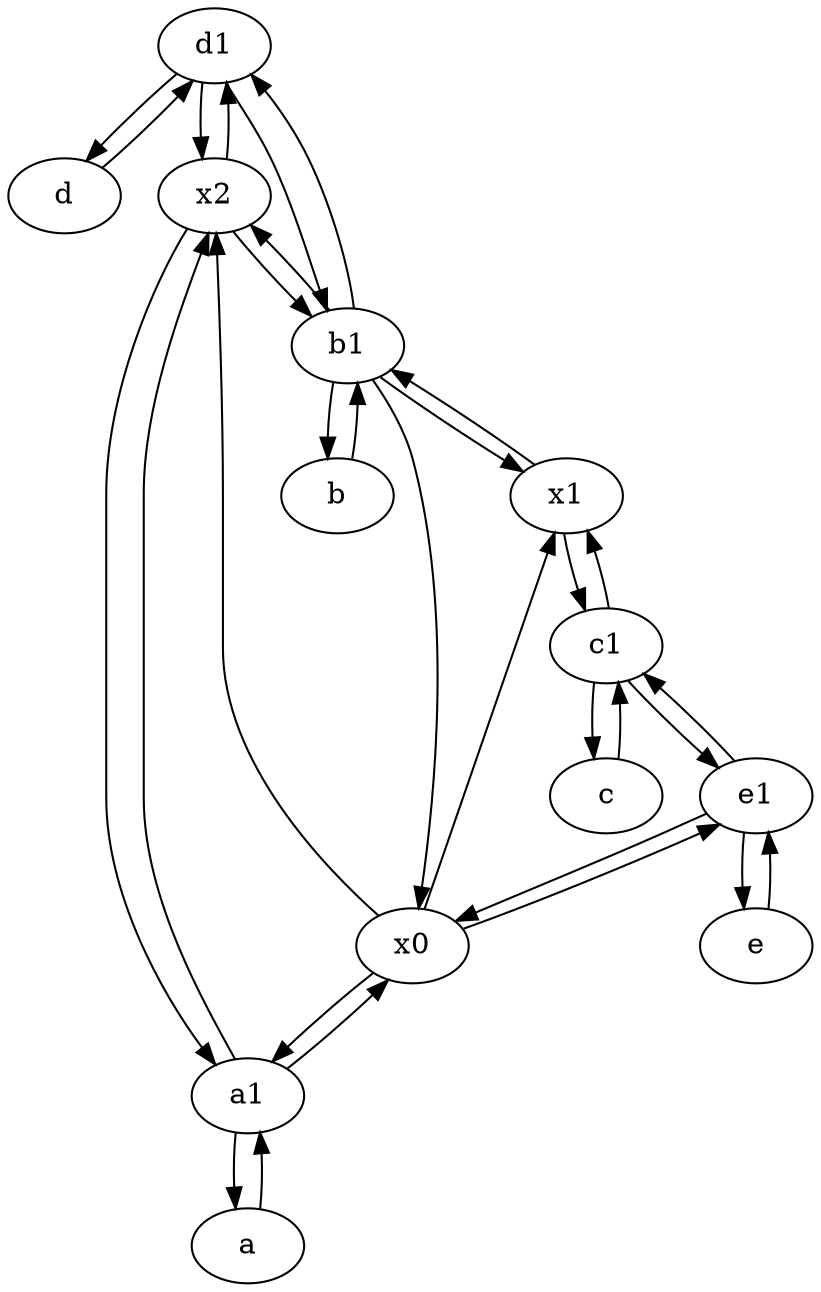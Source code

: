 digraph  {
	d1 [pos="25,30!"];
	b [pos="50,20!"];
	a [pos="40,10!"];
	x0;
	c1 [pos="30,15!"];
	d [pos="20,30!"];
	e [pos="30,50!"];
	a1 [pos="40,15!"];
	x2;
	c [pos="20,10!"];
	b1 [pos="45,20!"];
	x1;
	e1 [pos="25,45!"];
	x2 -> a1;
	a1 -> x2;
	d1 -> x2;
	c1 -> c;
	x0 -> e1;
	x0 -> x1;
	x0 -> a1;
	c -> c1;
	x2 -> b1;
	b -> b1;
	x1 -> c1;
	a1 -> x0;
	d1 -> d;
	b1 -> b;
	b1 -> x2;
	d1 -> b1;
	x1 -> b1;
	x0 -> x2;
	x2 -> d1;
	e1 -> e;
	a -> a1;
	b1 -> d1;
	e1 -> x0;
	b1 -> x1;
	e -> e1;
	e1 -> c1;
	d -> d1;
	c1 -> e1;
	c1 -> x1;
	b1 -> x0;
	a1 -> a;

	}